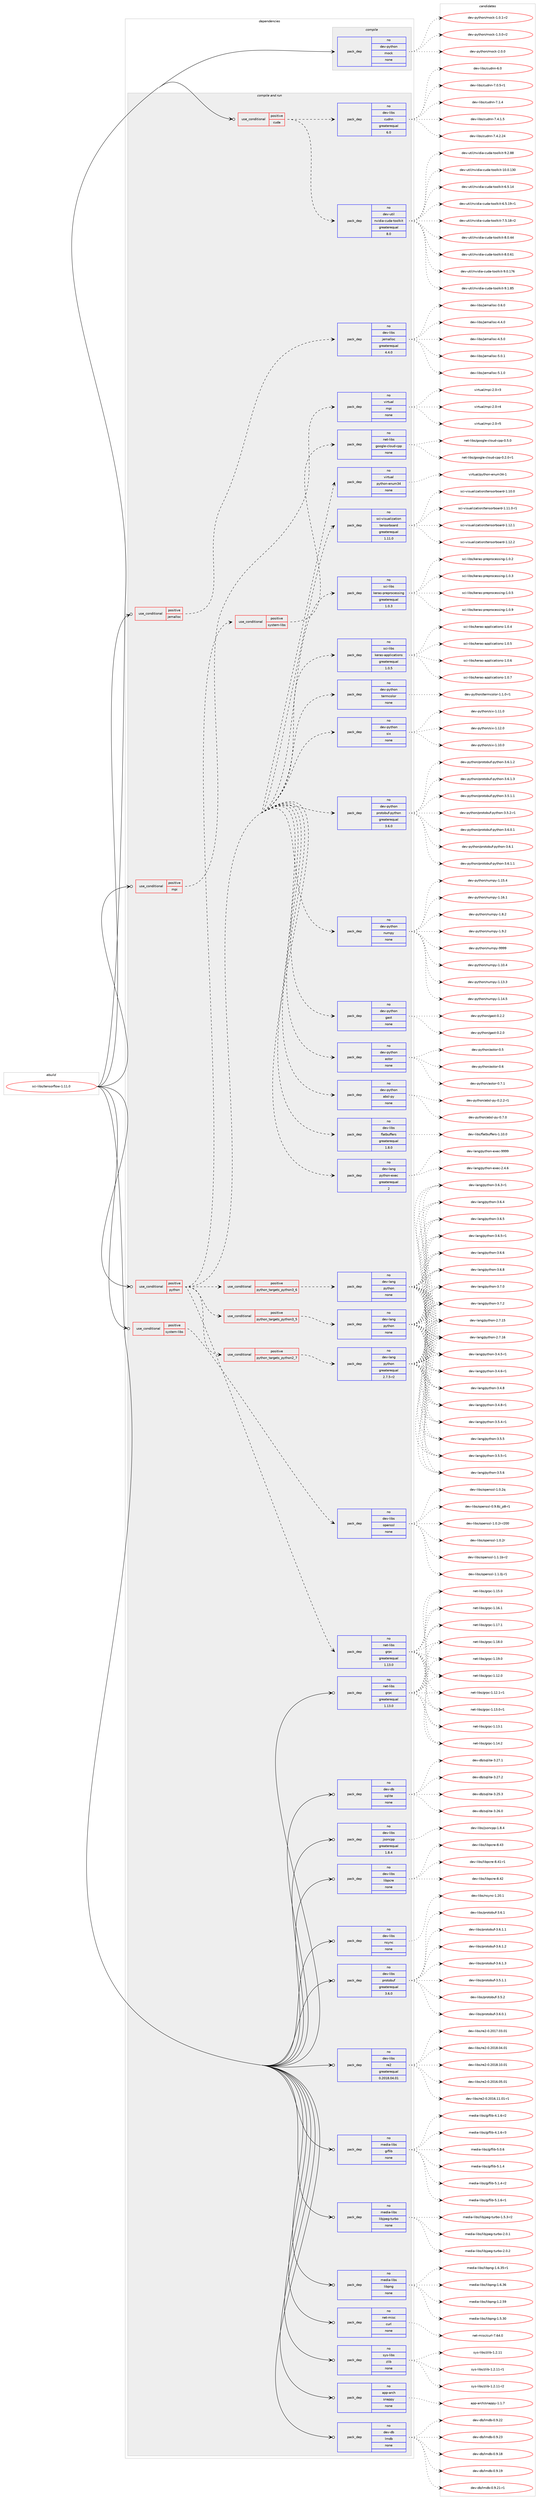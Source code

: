 digraph prolog {

# *************
# Graph options
# *************

newrank=true;
concentrate=true;
compound=true;
graph [rankdir=LR,fontname=Helvetica,fontsize=10,ranksep=1.5];#, ranksep=2.5, nodesep=0.2];
edge  [arrowhead=vee];
node  [fontname=Helvetica,fontsize=10];

# **********
# The ebuild
# **********

subgraph cluster_leftcol {
color=gray;
rank=same;
label=<<i>ebuild</i>>;
id [label="sci-libs/tensorflow-1.11.0", color=red, width=4, href="../sci-libs/tensorflow-1.11.0.svg"];
}

# ****************
# The dependencies
# ****************

subgraph cluster_midcol {
color=gray;
label=<<i>dependencies</i>>;
subgraph cluster_compile {
fillcolor="#eeeeee";
style=filled;
label=<<i>compile</i>>;
subgraph pack1214696 {
dependency1696689 [label=<<TABLE BORDER="0" CELLBORDER="1" CELLSPACING="0" CELLPADDING="4" WIDTH="220"><TR><TD ROWSPAN="6" CELLPADDING="30">pack_dep</TD></TR><TR><TD WIDTH="110">no</TD></TR><TR><TD>dev-python</TD></TR><TR><TD>mock</TD></TR><TR><TD>none</TD></TR><TR><TD></TD></TR></TABLE>>, shape=none, color=blue];
}
id:e -> dependency1696689:w [weight=20,style="solid",arrowhead="vee"];
}
subgraph cluster_compileandrun {
fillcolor="#eeeeee";
style=filled;
label=<<i>compile and run</i>>;
subgraph cond454176 {
dependency1696690 [label=<<TABLE BORDER="0" CELLBORDER="1" CELLSPACING="0" CELLPADDING="4"><TR><TD ROWSPAN="3" CELLPADDING="10">use_conditional</TD></TR><TR><TD>positive</TD></TR><TR><TD>cuda</TD></TR></TABLE>>, shape=none, color=red];
subgraph pack1214697 {
dependency1696691 [label=<<TABLE BORDER="0" CELLBORDER="1" CELLSPACING="0" CELLPADDING="4" WIDTH="220"><TR><TD ROWSPAN="6" CELLPADDING="30">pack_dep</TD></TR><TR><TD WIDTH="110">no</TD></TR><TR><TD>dev-util</TD></TR><TR><TD>nvidia-cuda-toolkit</TD></TR><TR><TD>greaterequal</TD></TR><TR><TD>8.0</TD></TR></TABLE>>, shape=none, color=blue];
}
dependency1696690:e -> dependency1696691:w [weight=20,style="dashed",arrowhead="vee"];
subgraph pack1214698 {
dependency1696692 [label=<<TABLE BORDER="0" CELLBORDER="1" CELLSPACING="0" CELLPADDING="4" WIDTH="220"><TR><TD ROWSPAN="6" CELLPADDING="30">pack_dep</TD></TR><TR><TD WIDTH="110">no</TD></TR><TR><TD>dev-libs</TD></TR><TR><TD>cudnn</TD></TR><TR><TD>greaterequal</TD></TR><TR><TD>6.0</TD></TR></TABLE>>, shape=none, color=blue];
}
dependency1696690:e -> dependency1696692:w [weight=20,style="dashed",arrowhead="vee"];
}
id:e -> dependency1696690:w [weight=20,style="solid",arrowhead="odotvee"];
subgraph cond454177 {
dependency1696693 [label=<<TABLE BORDER="0" CELLBORDER="1" CELLSPACING="0" CELLPADDING="4"><TR><TD ROWSPAN="3" CELLPADDING="10">use_conditional</TD></TR><TR><TD>positive</TD></TR><TR><TD>jemalloc</TD></TR></TABLE>>, shape=none, color=red];
subgraph pack1214699 {
dependency1696694 [label=<<TABLE BORDER="0" CELLBORDER="1" CELLSPACING="0" CELLPADDING="4" WIDTH="220"><TR><TD ROWSPAN="6" CELLPADDING="30">pack_dep</TD></TR><TR><TD WIDTH="110">no</TD></TR><TR><TD>dev-libs</TD></TR><TR><TD>jemalloc</TD></TR><TR><TD>greaterequal</TD></TR><TR><TD>4.4.0</TD></TR></TABLE>>, shape=none, color=blue];
}
dependency1696693:e -> dependency1696694:w [weight=20,style="dashed",arrowhead="vee"];
}
id:e -> dependency1696693:w [weight=20,style="solid",arrowhead="odotvee"];
subgraph cond454178 {
dependency1696695 [label=<<TABLE BORDER="0" CELLBORDER="1" CELLSPACING="0" CELLPADDING="4"><TR><TD ROWSPAN="3" CELLPADDING="10">use_conditional</TD></TR><TR><TD>positive</TD></TR><TR><TD>mpi</TD></TR></TABLE>>, shape=none, color=red];
subgraph pack1214700 {
dependency1696696 [label=<<TABLE BORDER="0" CELLBORDER="1" CELLSPACING="0" CELLPADDING="4" WIDTH="220"><TR><TD ROWSPAN="6" CELLPADDING="30">pack_dep</TD></TR><TR><TD WIDTH="110">no</TD></TR><TR><TD>virtual</TD></TR><TR><TD>mpi</TD></TR><TR><TD>none</TD></TR><TR><TD></TD></TR></TABLE>>, shape=none, color=blue];
}
dependency1696695:e -> dependency1696696:w [weight=20,style="dashed",arrowhead="vee"];
}
id:e -> dependency1696695:w [weight=20,style="solid",arrowhead="odotvee"];
subgraph cond454179 {
dependency1696697 [label=<<TABLE BORDER="0" CELLBORDER="1" CELLSPACING="0" CELLPADDING="4"><TR><TD ROWSPAN="3" CELLPADDING="10">use_conditional</TD></TR><TR><TD>positive</TD></TR><TR><TD>python</TD></TR></TABLE>>, shape=none, color=red];
subgraph cond454180 {
dependency1696698 [label=<<TABLE BORDER="0" CELLBORDER="1" CELLSPACING="0" CELLPADDING="4"><TR><TD ROWSPAN="3" CELLPADDING="10">use_conditional</TD></TR><TR><TD>positive</TD></TR><TR><TD>python_targets_python2_7</TD></TR></TABLE>>, shape=none, color=red];
subgraph pack1214701 {
dependency1696699 [label=<<TABLE BORDER="0" CELLBORDER="1" CELLSPACING="0" CELLPADDING="4" WIDTH="220"><TR><TD ROWSPAN="6" CELLPADDING="30">pack_dep</TD></TR><TR><TD WIDTH="110">no</TD></TR><TR><TD>dev-lang</TD></TR><TR><TD>python</TD></TR><TR><TD>greaterequal</TD></TR><TR><TD>2.7.5-r2</TD></TR></TABLE>>, shape=none, color=blue];
}
dependency1696698:e -> dependency1696699:w [weight=20,style="dashed",arrowhead="vee"];
}
dependency1696697:e -> dependency1696698:w [weight=20,style="dashed",arrowhead="vee"];
subgraph cond454181 {
dependency1696700 [label=<<TABLE BORDER="0" CELLBORDER="1" CELLSPACING="0" CELLPADDING="4"><TR><TD ROWSPAN="3" CELLPADDING="10">use_conditional</TD></TR><TR><TD>positive</TD></TR><TR><TD>python_targets_python3_5</TD></TR></TABLE>>, shape=none, color=red];
subgraph pack1214702 {
dependency1696701 [label=<<TABLE BORDER="0" CELLBORDER="1" CELLSPACING="0" CELLPADDING="4" WIDTH="220"><TR><TD ROWSPAN="6" CELLPADDING="30">pack_dep</TD></TR><TR><TD WIDTH="110">no</TD></TR><TR><TD>dev-lang</TD></TR><TR><TD>python</TD></TR><TR><TD>none</TD></TR><TR><TD></TD></TR></TABLE>>, shape=none, color=blue];
}
dependency1696700:e -> dependency1696701:w [weight=20,style="dashed",arrowhead="vee"];
}
dependency1696697:e -> dependency1696700:w [weight=20,style="dashed",arrowhead="vee"];
subgraph cond454182 {
dependency1696702 [label=<<TABLE BORDER="0" CELLBORDER="1" CELLSPACING="0" CELLPADDING="4"><TR><TD ROWSPAN="3" CELLPADDING="10">use_conditional</TD></TR><TR><TD>positive</TD></TR><TR><TD>python_targets_python3_6</TD></TR></TABLE>>, shape=none, color=red];
subgraph pack1214703 {
dependency1696703 [label=<<TABLE BORDER="0" CELLBORDER="1" CELLSPACING="0" CELLPADDING="4" WIDTH="220"><TR><TD ROWSPAN="6" CELLPADDING="30">pack_dep</TD></TR><TR><TD WIDTH="110">no</TD></TR><TR><TD>dev-lang</TD></TR><TR><TD>python</TD></TR><TR><TD>none</TD></TR><TR><TD></TD></TR></TABLE>>, shape=none, color=blue];
}
dependency1696702:e -> dependency1696703:w [weight=20,style="dashed",arrowhead="vee"];
}
dependency1696697:e -> dependency1696702:w [weight=20,style="dashed",arrowhead="vee"];
subgraph pack1214704 {
dependency1696704 [label=<<TABLE BORDER="0" CELLBORDER="1" CELLSPACING="0" CELLPADDING="4" WIDTH="220"><TR><TD ROWSPAN="6" CELLPADDING="30">pack_dep</TD></TR><TR><TD WIDTH="110">no</TD></TR><TR><TD>dev-lang</TD></TR><TR><TD>python-exec</TD></TR><TR><TD>greaterequal</TD></TR><TR><TD>2</TD></TR></TABLE>>, shape=none, color=blue];
}
dependency1696697:e -> dependency1696704:w [weight=20,style="dashed",arrowhead="vee"];
subgraph pack1214705 {
dependency1696705 [label=<<TABLE BORDER="0" CELLBORDER="1" CELLSPACING="0" CELLPADDING="4" WIDTH="220"><TR><TD ROWSPAN="6" CELLPADDING="30">pack_dep</TD></TR><TR><TD WIDTH="110">no</TD></TR><TR><TD>dev-libs</TD></TR><TR><TD>flatbuffers</TD></TR><TR><TD>greaterequal</TD></TR><TR><TD>1.8.0</TD></TR></TABLE>>, shape=none, color=blue];
}
dependency1696697:e -> dependency1696705:w [weight=20,style="dashed",arrowhead="vee"];
subgraph pack1214706 {
dependency1696706 [label=<<TABLE BORDER="0" CELLBORDER="1" CELLSPACING="0" CELLPADDING="4" WIDTH="220"><TR><TD ROWSPAN="6" CELLPADDING="30">pack_dep</TD></TR><TR><TD WIDTH="110">no</TD></TR><TR><TD>dev-python</TD></TR><TR><TD>absl-py</TD></TR><TR><TD>none</TD></TR><TR><TD></TD></TR></TABLE>>, shape=none, color=blue];
}
dependency1696697:e -> dependency1696706:w [weight=20,style="dashed",arrowhead="vee"];
subgraph pack1214707 {
dependency1696707 [label=<<TABLE BORDER="0" CELLBORDER="1" CELLSPACING="0" CELLPADDING="4" WIDTH="220"><TR><TD ROWSPAN="6" CELLPADDING="30">pack_dep</TD></TR><TR><TD WIDTH="110">no</TD></TR><TR><TD>dev-python</TD></TR><TR><TD>astor</TD></TR><TR><TD>none</TD></TR><TR><TD></TD></TR></TABLE>>, shape=none, color=blue];
}
dependency1696697:e -> dependency1696707:w [weight=20,style="dashed",arrowhead="vee"];
subgraph pack1214708 {
dependency1696708 [label=<<TABLE BORDER="0" CELLBORDER="1" CELLSPACING="0" CELLPADDING="4" WIDTH="220"><TR><TD ROWSPAN="6" CELLPADDING="30">pack_dep</TD></TR><TR><TD WIDTH="110">no</TD></TR><TR><TD>dev-python</TD></TR><TR><TD>gast</TD></TR><TR><TD>none</TD></TR><TR><TD></TD></TR></TABLE>>, shape=none, color=blue];
}
dependency1696697:e -> dependency1696708:w [weight=20,style="dashed",arrowhead="vee"];
subgraph pack1214709 {
dependency1696709 [label=<<TABLE BORDER="0" CELLBORDER="1" CELLSPACING="0" CELLPADDING="4" WIDTH="220"><TR><TD ROWSPAN="6" CELLPADDING="30">pack_dep</TD></TR><TR><TD WIDTH="110">no</TD></TR><TR><TD>dev-python</TD></TR><TR><TD>numpy</TD></TR><TR><TD>none</TD></TR><TR><TD></TD></TR></TABLE>>, shape=none, color=blue];
}
dependency1696697:e -> dependency1696709:w [weight=20,style="dashed",arrowhead="vee"];
subgraph pack1214710 {
dependency1696710 [label=<<TABLE BORDER="0" CELLBORDER="1" CELLSPACING="0" CELLPADDING="4" WIDTH="220"><TR><TD ROWSPAN="6" CELLPADDING="30">pack_dep</TD></TR><TR><TD WIDTH="110">no</TD></TR><TR><TD>dev-python</TD></TR><TR><TD>protobuf-python</TD></TR><TR><TD>greaterequal</TD></TR><TR><TD>3.6.0</TD></TR></TABLE>>, shape=none, color=blue];
}
dependency1696697:e -> dependency1696710:w [weight=20,style="dashed",arrowhead="vee"];
subgraph pack1214711 {
dependency1696711 [label=<<TABLE BORDER="0" CELLBORDER="1" CELLSPACING="0" CELLPADDING="4" WIDTH="220"><TR><TD ROWSPAN="6" CELLPADDING="30">pack_dep</TD></TR><TR><TD WIDTH="110">no</TD></TR><TR><TD>dev-python</TD></TR><TR><TD>six</TD></TR><TR><TD>none</TD></TR><TR><TD></TD></TR></TABLE>>, shape=none, color=blue];
}
dependency1696697:e -> dependency1696711:w [weight=20,style="dashed",arrowhead="vee"];
subgraph pack1214712 {
dependency1696712 [label=<<TABLE BORDER="0" CELLBORDER="1" CELLSPACING="0" CELLPADDING="4" WIDTH="220"><TR><TD ROWSPAN="6" CELLPADDING="30">pack_dep</TD></TR><TR><TD WIDTH="110">no</TD></TR><TR><TD>dev-python</TD></TR><TR><TD>termcolor</TD></TR><TR><TD>none</TD></TR><TR><TD></TD></TR></TABLE>>, shape=none, color=blue];
}
dependency1696697:e -> dependency1696712:w [weight=20,style="dashed",arrowhead="vee"];
subgraph pack1214713 {
dependency1696713 [label=<<TABLE BORDER="0" CELLBORDER="1" CELLSPACING="0" CELLPADDING="4" WIDTH="220"><TR><TD ROWSPAN="6" CELLPADDING="30">pack_dep</TD></TR><TR><TD WIDTH="110">no</TD></TR><TR><TD>net-libs</TD></TR><TR><TD>grpc</TD></TR><TR><TD>greaterequal</TD></TR><TR><TD>1.13.0</TD></TR></TABLE>>, shape=none, color=blue];
}
dependency1696697:e -> dependency1696713:w [weight=20,style="dashed",arrowhead="vee"];
subgraph pack1214714 {
dependency1696714 [label=<<TABLE BORDER="0" CELLBORDER="1" CELLSPACING="0" CELLPADDING="4" WIDTH="220"><TR><TD ROWSPAN="6" CELLPADDING="30">pack_dep</TD></TR><TR><TD WIDTH="110">no</TD></TR><TR><TD>sci-libs</TD></TR><TR><TD>keras-applications</TD></TR><TR><TD>greaterequal</TD></TR><TR><TD>1.0.5</TD></TR></TABLE>>, shape=none, color=blue];
}
dependency1696697:e -> dependency1696714:w [weight=20,style="dashed",arrowhead="vee"];
subgraph pack1214715 {
dependency1696715 [label=<<TABLE BORDER="0" CELLBORDER="1" CELLSPACING="0" CELLPADDING="4" WIDTH="220"><TR><TD ROWSPAN="6" CELLPADDING="30">pack_dep</TD></TR><TR><TD WIDTH="110">no</TD></TR><TR><TD>sci-libs</TD></TR><TR><TD>keras-preprocessing</TD></TR><TR><TD>greaterequal</TD></TR><TR><TD>1.0.3</TD></TR></TABLE>>, shape=none, color=blue];
}
dependency1696697:e -> dependency1696715:w [weight=20,style="dashed",arrowhead="vee"];
subgraph pack1214716 {
dependency1696716 [label=<<TABLE BORDER="0" CELLBORDER="1" CELLSPACING="0" CELLPADDING="4" WIDTH="220"><TR><TD ROWSPAN="6" CELLPADDING="30">pack_dep</TD></TR><TR><TD WIDTH="110">no</TD></TR><TR><TD>sci-visualization</TD></TR><TR><TD>tensorboard</TD></TR><TR><TD>greaterequal</TD></TR><TR><TD>1.11.0</TD></TR></TABLE>>, shape=none, color=blue];
}
dependency1696697:e -> dependency1696716:w [weight=20,style="dashed",arrowhead="vee"];
subgraph pack1214717 {
dependency1696717 [label=<<TABLE BORDER="0" CELLBORDER="1" CELLSPACING="0" CELLPADDING="4" WIDTH="220"><TR><TD ROWSPAN="6" CELLPADDING="30">pack_dep</TD></TR><TR><TD WIDTH="110">no</TD></TR><TR><TD>virtual</TD></TR><TR><TD>python-enum34</TD></TR><TR><TD>none</TD></TR><TR><TD></TD></TR></TABLE>>, shape=none, color=blue];
}
dependency1696697:e -> dependency1696717:w [weight=20,style="dashed",arrowhead="vee"];
subgraph cond454183 {
dependency1696718 [label=<<TABLE BORDER="0" CELLBORDER="1" CELLSPACING="0" CELLPADDING="4"><TR><TD ROWSPAN="3" CELLPADDING="10">use_conditional</TD></TR><TR><TD>positive</TD></TR><TR><TD>system-libs</TD></TR></TABLE>>, shape=none, color=red];
subgraph pack1214718 {
dependency1696719 [label=<<TABLE BORDER="0" CELLBORDER="1" CELLSPACING="0" CELLPADDING="4" WIDTH="220"><TR><TD ROWSPAN="6" CELLPADDING="30">pack_dep</TD></TR><TR><TD WIDTH="110">no</TD></TR><TR><TD>net-libs</TD></TR><TR><TD>google-cloud-cpp</TD></TR><TR><TD>none</TD></TR><TR><TD></TD></TR></TABLE>>, shape=none, color=blue];
}
dependency1696718:e -> dependency1696719:w [weight=20,style="dashed",arrowhead="vee"];
}
dependency1696697:e -> dependency1696718:w [weight=20,style="dashed",arrowhead="vee"];
}
id:e -> dependency1696697:w [weight=20,style="solid",arrowhead="odotvee"];
subgraph cond454184 {
dependency1696720 [label=<<TABLE BORDER="0" CELLBORDER="1" CELLSPACING="0" CELLPADDING="4"><TR><TD ROWSPAN="3" CELLPADDING="10">use_conditional</TD></TR><TR><TD>positive</TD></TR><TR><TD>system-libs</TD></TR></TABLE>>, shape=none, color=red];
subgraph pack1214719 {
dependency1696721 [label=<<TABLE BORDER="0" CELLBORDER="1" CELLSPACING="0" CELLPADDING="4" WIDTH="220"><TR><TD ROWSPAN="6" CELLPADDING="30">pack_dep</TD></TR><TR><TD WIDTH="110">no</TD></TR><TR><TD>dev-libs</TD></TR><TR><TD>openssl</TD></TR><TR><TD>none</TD></TR><TR><TD></TD></TR></TABLE>>, shape=none, color=blue];
}
dependency1696720:e -> dependency1696721:w [weight=20,style="dashed",arrowhead="vee"];
}
id:e -> dependency1696720:w [weight=20,style="solid",arrowhead="odotvee"];
subgraph pack1214720 {
dependency1696722 [label=<<TABLE BORDER="0" CELLBORDER="1" CELLSPACING="0" CELLPADDING="4" WIDTH="220"><TR><TD ROWSPAN="6" CELLPADDING="30">pack_dep</TD></TR><TR><TD WIDTH="110">no</TD></TR><TR><TD>app-arch</TD></TR><TR><TD>snappy</TD></TR><TR><TD>none</TD></TR><TR><TD></TD></TR></TABLE>>, shape=none, color=blue];
}
id:e -> dependency1696722:w [weight=20,style="solid",arrowhead="odotvee"];
subgraph pack1214721 {
dependency1696723 [label=<<TABLE BORDER="0" CELLBORDER="1" CELLSPACING="0" CELLPADDING="4" WIDTH="220"><TR><TD ROWSPAN="6" CELLPADDING="30">pack_dep</TD></TR><TR><TD WIDTH="110">no</TD></TR><TR><TD>dev-db</TD></TR><TR><TD>lmdb</TD></TR><TR><TD>none</TD></TR><TR><TD></TD></TR></TABLE>>, shape=none, color=blue];
}
id:e -> dependency1696723:w [weight=20,style="solid",arrowhead="odotvee"];
subgraph pack1214722 {
dependency1696724 [label=<<TABLE BORDER="0" CELLBORDER="1" CELLSPACING="0" CELLPADDING="4" WIDTH="220"><TR><TD ROWSPAN="6" CELLPADDING="30">pack_dep</TD></TR><TR><TD WIDTH="110">no</TD></TR><TR><TD>dev-db</TD></TR><TR><TD>sqlite</TD></TR><TR><TD>none</TD></TR><TR><TD></TD></TR></TABLE>>, shape=none, color=blue];
}
id:e -> dependency1696724:w [weight=20,style="solid",arrowhead="odotvee"];
subgraph pack1214723 {
dependency1696725 [label=<<TABLE BORDER="0" CELLBORDER="1" CELLSPACING="0" CELLPADDING="4" WIDTH="220"><TR><TD ROWSPAN="6" CELLPADDING="30">pack_dep</TD></TR><TR><TD WIDTH="110">no</TD></TR><TR><TD>dev-libs</TD></TR><TR><TD>jsoncpp</TD></TR><TR><TD>greaterequal</TD></TR><TR><TD>1.8.4</TD></TR></TABLE>>, shape=none, color=blue];
}
id:e -> dependency1696725:w [weight=20,style="solid",arrowhead="odotvee"];
subgraph pack1214724 {
dependency1696726 [label=<<TABLE BORDER="0" CELLBORDER="1" CELLSPACING="0" CELLPADDING="4" WIDTH="220"><TR><TD ROWSPAN="6" CELLPADDING="30">pack_dep</TD></TR><TR><TD WIDTH="110">no</TD></TR><TR><TD>dev-libs</TD></TR><TR><TD>libpcre</TD></TR><TR><TD>none</TD></TR><TR><TD></TD></TR></TABLE>>, shape=none, color=blue];
}
id:e -> dependency1696726:w [weight=20,style="solid",arrowhead="odotvee"];
subgraph pack1214725 {
dependency1696727 [label=<<TABLE BORDER="0" CELLBORDER="1" CELLSPACING="0" CELLPADDING="4" WIDTH="220"><TR><TD ROWSPAN="6" CELLPADDING="30">pack_dep</TD></TR><TR><TD WIDTH="110">no</TD></TR><TR><TD>dev-libs</TD></TR><TR><TD>nsync</TD></TR><TR><TD>none</TD></TR><TR><TD></TD></TR></TABLE>>, shape=none, color=blue];
}
id:e -> dependency1696727:w [weight=20,style="solid",arrowhead="odotvee"];
subgraph pack1214726 {
dependency1696728 [label=<<TABLE BORDER="0" CELLBORDER="1" CELLSPACING="0" CELLPADDING="4" WIDTH="220"><TR><TD ROWSPAN="6" CELLPADDING="30">pack_dep</TD></TR><TR><TD WIDTH="110">no</TD></TR><TR><TD>dev-libs</TD></TR><TR><TD>protobuf</TD></TR><TR><TD>greaterequal</TD></TR><TR><TD>3.6.0</TD></TR></TABLE>>, shape=none, color=blue];
}
id:e -> dependency1696728:w [weight=20,style="solid",arrowhead="odotvee"];
subgraph pack1214727 {
dependency1696729 [label=<<TABLE BORDER="0" CELLBORDER="1" CELLSPACING="0" CELLPADDING="4" WIDTH="220"><TR><TD ROWSPAN="6" CELLPADDING="30">pack_dep</TD></TR><TR><TD WIDTH="110">no</TD></TR><TR><TD>dev-libs</TD></TR><TR><TD>re2</TD></TR><TR><TD>greaterequal</TD></TR><TR><TD>0.2018.04.01</TD></TR></TABLE>>, shape=none, color=blue];
}
id:e -> dependency1696729:w [weight=20,style="solid",arrowhead="odotvee"];
subgraph pack1214728 {
dependency1696730 [label=<<TABLE BORDER="0" CELLBORDER="1" CELLSPACING="0" CELLPADDING="4" WIDTH="220"><TR><TD ROWSPAN="6" CELLPADDING="30">pack_dep</TD></TR><TR><TD WIDTH="110">no</TD></TR><TR><TD>media-libs</TD></TR><TR><TD>giflib</TD></TR><TR><TD>none</TD></TR><TR><TD></TD></TR></TABLE>>, shape=none, color=blue];
}
id:e -> dependency1696730:w [weight=20,style="solid",arrowhead="odotvee"];
subgraph pack1214729 {
dependency1696731 [label=<<TABLE BORDER="0" CELLBORDER="1" CELLSPACING="0" CELLPADDING="4" WIDTH="220"><TR><TD ROWSPAN="6" CELLPADDING="30">pack_dep</TD></TR><TR><TD WIDTH="110">no</TD></TR><TR><TD>media-libs</TD></TR><TR><TD>libjpeg-turbo</TD></TR><TR><TD>none</TD></TR><TR><TD></TD></TR></TABLE>>, shape=none, color=blue];
}
id:e -> dependency1696731:w [weight=20,style="solid",arrowhead="odotvee"];
subgraph pack1214730 {
dependency1696732 [label=<<TABLE BORDER="0" CELLBORDER="1" CELLSPACING="0" CELLPADDING="4" WIDTH="220"><TR><TD ROWSPAN="6" CELLPADDING="30">pack_dep</TD></TR><TR><TD WIDTH="110">no</TD></TR><TR><TD>media-libs</TD></TR><TR><TD>libpng</TD></TR><TR><TD>none</TD></TR><TR><TD></TD></TR></TABLE>>, shape=none, color=blue];
}
id:e -> dependency1696732:w [weight=20,style="solid",arrowhead="odotvee"];
subgraph pack1214731 {
dependency1696733 [label=<<TABLE BORDER="0" CELLBORDER="1" CELLSPACING="0" CELLPADDING="4" WIDTH="220"><TR><TD ROWSPAN="6" CELLPADDING="30">pack_dep</TD></TR><TR><TD WIDTH="110">no</TD></TR><TR><TD>net-libs</TD></TR><TR><TD>grpc</TD></TR><TR><TD>greaterequal</TD></TR><TR><TD>1.13.0</TD></TR></TABLE>>, shape=none, color=blue];
}
id:e -> dependency1696733:w [weight=20,style="solid",arrowhead="odotvee"];
subgraph pack1214732 {
dependency1696734 [label=<<TABLE BORDER="0" CELLBORDER="1" CELLSPACING="0" CELLPADDING="4" WIDTH="220"><TR><TD ROWSPAN="6" CELLPADDING="30">pack_dep</TD></TR><TR><TD WIDTH="110">no</TD></TR><TR><TD>net-misc</TD></TR><TR><TD>curl</TD></TR><TR><TD>none</TD></TR><TR><TD></TD></TR></TABLE>>, shape=none, color=blue];
}
id:e -> dependency1696734:w [weight=20,style="solid",arrowhead="odotvee"];
subgraph pack1214733 {
dependency1696735 [label=<<TABLE BORDER="0" CELLBORDER="1" CELLSPACING="0" CELLPADDING="4" WIDTH="220"><TR><TD ROWSPAN="6" CELLPADDING="30">pack_dep</TD></TR><TR><TD WIDTH="110">no</TD></TR><TR><TD>sys-libs</TD></TR><TR><TD>zlib</TD></TR><TR><TD>none</TD></TR><TR><TD></TD></TR></TABLE>>, shape=none, color=blue];
}
id:e -> dependency1696735:w [weight=20,style="solid",arrowhead="odotvee"];
}
subgraph cluster_run {
fillcolor="#eeeeee";
style=filled;
label=<<i>run</i>>;
}
}

# **************
# The candidates
# **************

subgraph cluster_choices {
rank=same;
color=gray;
label=<<i>candidates</i>>;

subgraph choice1214696 {
color=black;
nodesep=1;
choice1001011184511212111610411111047109111991074549464846494511450 [label="dev-python/mock-1.0.1-r2", color=red, width=4,href="../dev-python/mock-1.0.1-r2.svg"];
choice1001011184511212111610411111047109111991074549465146484511450 [label="dev-python/mock-1.3.0-r2", color=red, width=4,href="../dev-python/mock-1.3.0-r2.svg"];
choice100101118451121211161041111104710911199107455046484648 [label="dev-python/mock-2.0.0", color=red, width=4,href="../dev-python/mock-2.0.0.svg"];
dependency1696689:e -> choice1001011184511212111610411111047109111991074549464846494511450:w [style=dotted,weight="100"];
dependency1696689:e -> choice1001011184511212111610411111047109111991074549465146484511450:w [style=dotted,weight="100"];
dependency1696689:e -> choice100101118451121211161041111104710911199107455046484648:w [style=dotted,weight="100"];
}
subgraph choice1214697 {
color=black;
nodesep=1;
choice10010111845117116105108471101181051001059745991171009745116111111108107105116454948464846495148 [label="dev-util/nvidia-cuda-toolkit-10.0.130", color=red, width=4,href="../dev-util/nvidia-cuda-toolkit-10.0.130.svg"];
choice1001011184511711610510847110118105100105974599117100974511611111110810710511645544653464952 [label="dev-util/nvidia-cuda-toolkit-6.5.14", color=red, width=4,href="../dev-util/nvidia-cuda-toolkit-6.5.14.svg"];
choice10010111845117116105108471101181051001059745991171009745116111111108107105116455446534649574511449 [label="dev-util/nvidia-cuda-toolkit-6.5.19-r1", color=red, width=4,href="../dev-util/nvidia-cuda-toolkit-6.5.19-r1.svg"];
choice10010111845117116105108471101181051001059745991171009745116111111108107105116455546534649564511450 [label="dev-util/nvidia-cuda-toolkit-7.5.18-r2", color=red, width=4,href="../dev-util/nvidia-cuda-toolkit-7.5.18-r2.svg"];
choice1001011184511711610510847110118105100105974599117100974511611111110810710511645564648465252 [label="dev-util/nvidia-cuda-toolkit-8.0.44", color=red, width=4,href="../dev-util/nvidia-cuda-toolkit-8.0.44.svg"];
choice1001011184511711610510847110118105100105974599117100974511611111110810710511645564648465449 [label="dev-util/nvidia-cuda-toolkit-8.0.61", color=red, width=4,href="../dev-util/nvidia-cuda-toolkit-8.0.61.svg"];
choice100101118451171161051084711011810510010597459911710097451161111111081071051164557464846495554 [label="dev-util/nvidia-cuda-toolkit-9.0.176", color=red, width=4,href="../dev-util/nvidia-cuda-toolkit-9.0.176.svg"];
choice1001011184511711610510847110118105100105974599117100974511611111110810710511645574649465653 [label="dev-util/nvidia-cuda-toolkit-9.1.85", color=red, width=4,href="../dev-util/nvidia-cuda-toolkit-9.1.85.svg"];
choice1001011184511711610510847110118105100105974599117100974511611111110810710511645574650465656 [label="dev-util/nvidia-cuda-toolkit-9.2.88", color=red, width=4,href="../dev-util/nvidia-cuda-toolkit-9.2.88.svg"];
dependency1696691:e -> choice10010111845117116105108471101181051001059745991171009745116111111108107105116454948464846495148:w [style=dotted,weight="100"];
dependency1696691:e -> choice1001011184511711610510847110118105100105974599117100974511611111110810710511645544653464952:w [style=dotted,weight="100"];
dependency1696691:e -> choice10010111845117116105108471101181051001059745991171009745116111111108107105116455446534649574511449:w [style=dotted,weight="100"];
dependency1696691:e -> choice10010111845117116105108471101181051001059745991171009745116111111108107105116455546534649564511450:w [style=dotted,weight="100"];
dependency1696691:e -> choice1001011184511711610510847110118105100105974599117100974511611111110810710511645564648465252:w [style=dotted,weight="100"];
dependency1696691:e -> choice1001011184511711610510847110118105100105974599117100974511611111110810710511645564648465449:w [style=dotted,weight="100"];
dependency1696691:e -> choice100101118451171161051084711011810510010597459911710097451161111111081071051164557464846495554:w [style=dotted,weight="100"];
dependency1696691:e -> choice1001011184511711610510847110118105100105974599117100974511611111110810710511645574649465653:w [style=dotted,weight="100"];
dependency1696691:e -> choice1001011184511711610510847110118105100105974599117100974511611111110810710511645574650465656:w [style=dotted,weight="100"];
}
subgraph choice1214698 {
color=black;
nodesep=1;
choice1001011184510810598115479911710011011045544648 [label="dev-libs/cudnn-6.0", color=red, width=4,href="../dev-libs/cudnn-6.0.svg"];
choice100101118451081059811547991171001101104555464846534511449 [label="dev-libs/cudnn-7.0.5-r1", color=red, width=4,href="../dev-libs/cudnn-7.0.5-r1.svg"];
choice10010111845108105981154799117100110110455546494652 [label="dev-libs/cudnn-7.1.4", color=red, width=4,href="../dev-libs/cudnn-7.1.4.svg"];
choice100101118451081059811547991171001101104555465246494653 [label="dev-libs/cudnn-7.4.1.5", color=red, width=4,href="../dev-libs/cudnn-7.4.1.5.svg"];
choice10010111845108105981154799117100110110455546524650465052 [label="dev-libs/cudnn-7.4.2.24", color=red, width=4,href="../dev-libs/cudnn-7.4.2.24.svg"];
dependency1696692:e -> choice1001011184510810598115479911710011011045544648:w [style=dotted,weight="100"];
dependency1696692:e -> choice100101118451081059811547991171001101104555464846534511449:w [style=dotted,weight="100"];
dependency1696692:e -> choice10010111845108105981154799117100110110455546494652:w [style=dotted,weight="100"];
dependency1696692:e -> choice100101118451081059811547991171001101104555465246494653:w [style=dotted,weight="100"];
dependency1696692:e -> choice10010111845108105981154799117100110110455546524650465052:w [style=dotted,weight="100"];
}
subgraph choice1214699 {
color=black;
nodesep=1;
choice1001011184510810598115471061011099710810811199455146544648 [label="dev-libs/jemalloc-3.6.0", color=red, width=4,href="../dev-libs/jemalloc-3.6.0.svg"];
choice1001011184510810598115471061011099710810811199455246524648 [label="dev-libs/jemalloc-4.4.0", color=red, width=4,href="../dev-libs/jemalloc-4.4.0.svg"];
choice1001011184510810598115471061011099710810811199455246534648 [label="dev-libs/jemalloc-4.5.0", color=red, width=4,href="../dev-libs/jemalloc-4.5.0.svg"];
choice1001011184510810598115471061011099710810811199455346484649 [label="dev-libs/jemalloc-5.0.1", color=red, width=4,href="../dev-libs/jemalloc-5.0.1.svg"];
choice1001011184510810598115471061011099710810811199455346494648 [label="dev-libs/jemalloc-5.1.0", color=red, width=4,href="../dev-libs/jemalloc-5.1.0.svg"];
dependency1696694:e -> choice1001011184510810598115471061011099710810811199455146544648:w [style=dotted,weight="100"];
dependency1696694:e -> choice1001011184510810598115471061011099710810811199455246524648:w [style=dotted,weight="100"];
dependency1696694:e -> choice1001011184510810598115471061011099710810811199455246534648:w [style=dotted,weight="100"];
dependency1696694:e -> choice1001011184510810598115471061011099710810811199455346484649:w [style=dotted,weight="100"];
dependency1696694:e -> choice1001011184510810598115471061011099710810811199455346494648:w [style=dotted,weight="100"];
}
subgraph choice1214700 {
color=black;
nodesep=1;
choice1181051141161179710847109112105455046484511451 [label="virtual/mpi-2.0-r3", color=red, width=4,href="../virtual/mpi-2.0-r3.svg"];
choice1181051141161179710847109112105455046484511452 [label="virtual/mpi-2.0-r4", color=red, width=4,href="../virtual/mpi-2.0-r4.svg"];
choice1181051141161179710847109112105455046484511453 [label="virtual/mpi-2.0-r5", color=red, width=4,href="../virtual/mpi-2.0-r5.svg"];
dependency1696696:e -> choice1181051141161179710847109112105455046484511451:w [style=dotted,weight="100"];
dependency1696696:e -> choice1181051141161179710847109112105455046484511452:w [style=dotted,weight="100"];
dependency1696696:e -> choice1181051141161179710847109112105455046484511453:w [style=dotted,weight="100"];
}
subgraph choice1214701 {
color=black;
nodesep=1;
choice10010111845108971101034711212111610411111045504655464953 [label="dev-lang/python-2.7.15", color=red, width=4,href="../dev-lang/python-2.7.15.svg"];
choice10010111845108971101034711212111610411111045504655464954 [label="dev-lang/python-2.7.16", color=red, width=4,href="../dev-lang/python-2.7.16.svg"];
choice1001011184510897110103471121211161041111104551465246534511449 [label="dev-lang/python-3.4.5-r1", color=red, width=4,href="../dev-lang/python-3.4.5-r1.svg"];
choice1001011184510897110103471121211161041111104551465246544511449 [label="dev-lang/python-3.4.6-r1", color=red, width=4,href="../dev-lang/python-3.4.6-r1.svg"];
choice100101118451089711010347112121116104111110455146524656 [label="dev-lang/python-3.4.8", color=red, width=4,href="../dev-lang/python-3.4.8.svg"];
choice1001011184510897110103471121211161041111104551465246564511449 [label="dev-lang/python-3.4.8-r1", color=red, width=4,href="../dev-lang/python-3.4.8-r1.svg"];
choice1001011184510897110103471121211161041111104551465346524511449 [label="dev-lang/python-3.5.4-r1", color=red, width=4,href="../dev-lang/python-3.5.4-r1.svg"];
choice100101118451089711010347112121116104111110455146534653 [label="dev-lang/python-3.5.5", color=red, width=4,href="../dev-lang/python-3.5.5.svg"];
choice1001011184510897110103471121211161041111104551465346534511449 [label="dev-lang/python-3.5.5-r1", color=red, width=4,href="../dev-lang/python-3.5.5-r1.svg"];
choice100101118451089711010347112121116104111110455146534654 [label="dev-lang/python-3.5.6", color=red, width=4,href="../dev-lang/python-3.5.6.svg"];
choice1001011184510897110103471121211161041111104551465446514511449 [label="dev-lang/python-3.6.3-r1", color=red, width=4,href="../dev-lang/python-3.6.3-r1.svg"];
choice100101118451089711010347112121116104111110455146544652 [label="dev-lang/python-3.6.4", color=red, width=4,href="../dev-lang/python-3.6.4.svg"];
choice100101118451089711010347112121116104111110455146544653 [label="dev-lang/python-3.6.5", color=red, width=4,href="../dev-lang/python-3.6.5.svg"];
choice1001011184510897110103471121211161041111104551465446534511449 [label="dev-lang/python-3.6.5-r1", color=red, width=4,href="../dev-lang/python-3.6.5-r1.svg"];
choice100101118451089711010347112121116104111110455146544654 [label="dev-lang/python-3.6.6", color=red, width=4,href="../dev-lang/python-3.6.6.svg"];
choice100101118451089711010347112121116104111110455146544656 [label="dev-lang/python-3.6.8", color=red, width=4,href="../dev-lang/python-3.6.8.svg"];
choice100101118451089711010347112121116104111110455146554648 [label="dev-lang/python-3.7.0", color=red, width=4,href="../dev-lang/python-3.7.0.svg"];
choice100101118451089711010347112121116104111110455146554650 [label="dev-lang/python-3.7.2", color=red, width=4,href="../dev-lang/python-3.7.2.svg"];
dependency1696699:e -> choice10010111845108971101034711212111610411111045504655464953:w [style=dotted,weight="100"];
dependency1696699:e -> choice10010111845108971101034711212111610411111045504655464954:w [style=dotted,weight="100"];
dependency1696699:e -> choice1001011184510897110103471121211161041111104551465246534511449:w [style=dotted,weight="100"];
dependency1696699:e -> choice1001011184510897110103471121211161041111104551465246544511449:w [style=dotted,weight="100"];
dependency1696699:e -> choice100101118451089711010347112121116104111110455146524656:w [style=dotted,weight="100"];
dependency1696699:e -> choice1001011184510897110103471121211161041111104551465246564511449:w [style=dotted,weight="100"];
dependency1696699:e -> choice1001011184510897110103471121211161041111104551465346524511449:w [style=dotted,weight="100"];
dependency1696699:e -> choice100101118451089711010347112121116104111110455146534653:w [style=dotted,weight="100"];
dependency1696699:e -> choice1001011184510897110103471121211161041111104551465346534511449:w [style=dotted,weight="100"];
dependency1696699:e -> choice100101118451089711010347112121116104111110455146534654:w [style=dotted,weight="100"];
dependency1696699:e -> choice1001011184510897110103471121211161041111104551465446514511449:w [style=dotted,weight="100"];
dependency1696699:e -> choice100101118451089711010347112121116104111110455146544652:w [style=dotted,weight="100"];
dependency1696699:e -> choice100101118451089711010347112121116104111110455146544653:w [style=dotted,weight="100"];
dependency1696699:e -> choice1001011184510897110103471121211161041111104551465446534511449:w [style=dotted,weight="100"];
dependency1696699:e -> choice100101118451089711010347112121116104111110455146544654:w [style=dotted,weight="100"];
dependency1696699:e -> choice100101118451089711010347112121116104111110455146544656:w [style=dotted,weight="100"];
dependency1696699:e -> choice100101118451089711010347112121116104111110455146554648:w [style=dotted,weight="100"];
dependency1696699:e -> choice100101118451089711010347112121116104111110455146554650:w [style=dotted,weight="100"];
}
subgraph choice1214702 {
color=black;
nodesep=1;
choice10010111845108971101034711212111610411111045504655464953 [label="dev-lang/python-2.7.15", color=red, width=4,href="../dev-lang/python-2.7.15.svg"];
choice10010111845108971101034711212111610411111045504655464954 [label="dev-lang/python-2.7.16", color=red, width=4,href="../dev-lang/python-2.7.16.svg"];
choice1001011184510897110103471121211161041111104551465246534511449 [label="dev-lang/python-3.4.5-r1", color=red, width=4,href="../dev-lang/python-3.4.5-r1.svg"];
choice1001011184510897110103471121211161041111104551465246544511449 [label="dev-lang/python-3.4.6-r1", color=red, width=4,href="../dev-lang/python-3.4.6-r1.svg"];
choice100101118451089711010347112121116104111110455146524656 [label="dev-lang/python-3.4.8", color=red, width=4,href="../dev-lang/python-3.4.8.svg"];
choice1001011184510897110103471121211161041111104551465246564511449 [label="dev-lang/python-3.4.8-r1", color=red, width=4,href="../dev-lang/python-3.4.8-r1.svg"];
choice1001011184510897110103471121211161041111104551465346524511449 [label="dev-lang/python-3.5.4-r1", color=red, width=4,href="../dev-lang/python-3.5.4-r1.svg"];
choice100101118451089711010347112121116104111110455146534653 [label="dev-lang/python-3.5.5", color=red, width=4,href="../dev-lang/python-3.5.5.svg"];
choice1001011184510897110103471121211161041111104551465346534511449 [label="dev-lang/python-3.5.5-r1", color=red, width=4,href="../dev-lang/python-3.5.5-r1.svg"];
choice100101118451089711010347112121116104111110455146534654 [label="dev-lang/python-3.5.6", color=red, width=4,href="../dev-lang/python-3.5.6.svg"];
choice1001011184510897110103471121211161041111104551465446514511449 [label="dev-lang/python-3.6.3-r1", color=red, width=4,href="../dev-lang/python-3.6.3-r1.svg"];
choice100101118451089711010347112121116104111110455146544652 [label="dev-lang/python-3.6.4", color=red, width=4,href="../dev-lang/python-3.6.4.svg"];
choice100101118451089711010347112121116104111110455146544653 [label="dev-lang/python-3.6.5", color=red, width=4,href="../dev-lang/python-3.6.5.svg"];
choice1001011184510897110103471121211161041111104551465446534511449 [label="dev-lang/python-3.6.5-r1", color=red, width=4,href="../dev-lang/python-3.6.5-r1.svg"];
choice100101118451089711010347112121116104111110455146544654 [label="dev-lang/python-3.6.6", color=red, width=4,href="../dev-lang/python-3.6.6.svg"];
choice100101118451089711010347112121116104111110455146544656 [label="dev-lang/python-3.6.8", color=red, width=4,href="../dev-lang/python-3.6.8.svg"];
choice100101118451089711010347112121116104111110455146554648 [label="dev-lang/python-3.7.0", color=red, width=4,href="../dev-lang/python-3.7.0.svg"];
choice100101118451089711010347112121116104111110455146554650 [label="dev-lang/python-3.7.2", color=red, width=4,href="../dev-lang/python-3.7.2.svg"];
dependency1696701:e -> choice10010111845108971101034711212111610411111045504655464953:w [style=dotted,weight="100"];
dependency1696701:e -> choice10010111845108971101034711212111610411111045504655464954:w [style=dotted,weight="100"];
dependency1696701:e -> choice1001011184510897110103471121211161041111104551465246534511449:w [style=dotted,weight="100"];
dependency1696701:e -> choice1001011184510897110103471121211161041111104551465246544511449:w [style=dotted,weight="100"];
dependency1696701:e -> choice100101118451089711010347112121116104111110455146524656:w [style=dotted,weight="100"];
dependency1696701:e -> choice1001011184510897110103471121211161041111104551465246564511449:w [style=dotted,weight="100"];
dependency1696701:e -> choice1001011184510897110103471121211161041111104551465346524511449:w [style=dotted,weight="100"];
dependency1696701:e -> choice100101118451089711010347112121116104111110455146534653:w [style=dotted,weight="100"];
dependency1696701:e -> choice1001011184510897110103471121211161041111104551465346534511449:w [style=dotted,weight="100"];
dependency1696701:e -> choice100101118451089711010347112121116104111110455146534654:w [style=dotted,weight="100"];
dependency1696701:e -> choice1001011184510897110103471121211161041111104551465446514511449:w [style=dotted,weight="100"];
dependency1696701:e -> choice100101118451089711010347112121116104111110455146544652:w [style=dotted,weight="100"];
dependency1696701:e -> choice100101118451089711010347112121116104111110455146544653:w [style=dotted,weight="100"];
dependency1696701:e -> choice1001011184510897110103471121211161041111104551465446534511449:w [style=dotted,weight="100"];
dependency1696701:e -> choice100101118451089711010347112121116104111110455146544654:w [style=dotted,weight="100"];
dependency1696701:e -> choice100101118451089711010347112121116104111110455146544656:w [style=dotted,weight="100"];
dependency1696701:e -> choice100101118451089711010347112121116104111110455146554648:w [style=dotted,weight="100"];
dependency1696701:e -> choice100101118451089711010347112121116104111110455146554650:w [style=dotted,weight="100"];
}
subgraph choice1214703 {
color=black;
nodesep=1;
choice10010111845108971101034711212111610411111045504655464953 [label="dev-lang/python-2.7.15", color=red, width=4,href="../dev-lang/python-2.7.15.svg"];
choice10010111845108971101034711212111610411111045504655464954 [label="dev-lang/python-2.7.16", color=red, width=4,href="../dev-lang/python-2.7.16.svg"];
choice1001011184510897110103471121211161041111104551465246534511449 [label="dev-lang/python-3.4.5-r1", color=red, width=4,href="../dev-lang/python-3.4.5-r1.svg"];
choice1001011184510897110103471121211161041111104551465246544511449 [label="dev-lang/python-3.4.6-r1", color=red, width=4,href="../dev-lang/python-3.4.6-r1.svg"];
choice100101118451089711010347112121116104111110455146524656 [label="dev-lang/python-3.4.8", color=red, width=4,href="../dev-lang/python-3.4.8.svg"];
choice1001011184510897110103471121211161041111104551465246564511449 [label="dev-lang/python-3.4.8-r1", color=red, width=4,href="../dev-lang/python-3.4.8-r1.svg"];
choice1001011184510897110103471121211161041111104551465346524511449 [label="dev-lang/python-3.5.4-r1", color=red, width=4,href="../dev-lang/python-3.5.4-r1.svg"];
choice100101118451089711010347112121116104111110455146534653 [label="dev-lang/python-3.5.5", color=red, width=4,href="../dev-lang/python-3.5.5.svg"];
choice1001011184510897110103471121211161041111104551465346534511449 [label="dev-lang/python-3.5.5-r1", color=red, width=4,href="../dev-lang/python-3.5.5-r1.svg"];
choice100101118451089711010347112121116104111110455146534654 [label="dev-lang/python-3.5.6", color=red, width=4,href="../dev-lang/python-3.5.6.svg"];
choice1001011184510897110103471121211161041111104551465446514511449 [label="dev-lang/python-3.6.3-r1", color=red, width=4,href="../dev-lang/python-3.6.3-r1.svg"];
choice100101118451089711010347112121116104111110455146544652 [label="dev-lang/python-3.6.4", color=red, width=4,href="../dev-lang/python-3.6.4.svg"];
choice100101118451089711010347112121116104111110455146544653 [label="dev-lang/python-3.6.5", color=red, width=4,href="../dev-lang/python-3.6.5.svg"];
choice1001011184510897110103471121211161041111104551465446534511449 [label="dev-lang/python-3.6.5-r1", color=red, width=4,href="../dev-lang/python-3.6.5-r1.svg"];
choice100101118451089711010347112121116104111110455146544654 [label="dev-lang/python-3.6.6", color=red, width=4,href="../dev-lang/python-3.6.6.svg"];
choice100101118451089711010347112121116104111110455146544656 [label="dev-lang/python-3.6.8", color=red, width=4,href="../dev-lang/python-3.6.8.svg"];
choice100101118451089711010347112121116104111110455146554648 [label="dev-lang/python-3.7.0", color=red, width=4,href="../dev-lang/python-3.7.0.svg"];
choice100101118451089711010347112121116104111110455146554650 [label="dev-lang/python-3.7.2", color=red, width=4,href="../dev-lang/python-3.7.2.svg"];
dependency1696703:e -> choice10010111845108971101034711212111610411111045504655464953:w [style=dotted,weight="100"];
dependency1696703:e -> choice10010111845108971101034711212111610411111045504655464954:w [style=dotted,weight="100"];
dependency1696703:e -> choice1001011184510897110103471121211161041111104551465246534511449:w [style=dotted,weight="100"];
dependency1696703:e -> choice1001011184510897110103471121211161041111104551465246544511449:w [style=dotted,weight="100"];
dependency1696703:e -> choice100101118451089711010347112121116104111110455146524656:w [style=dotted,weight="100"];
dependency1696703:e -> choice1001011184510897110103471121211161041111104551465246564511449:w [style=dotted,weight="100"];
dependency1696703:e -> choice1001011184510897110103471121211161041111104551465346524511449:w [style=dotted,weight="100"];
dependency1696703:e -> choice100101118451089711010347112121116104111110455146534653:w [style=dotted,weight="100"];
dependency1696703:e -> choice1001011184510897110103471121211161041111104551465346534511449:w [style=dotted,weight="100"];
dependency1696703:e -> choice100101118451089711010347112121116104111110455146534654:w [style=dotted,weight="100"];
dependency1696703:e -> choice1001011184510897110103471121211161041111104551465446514511449:w [style=dotted,weight="100"];
dependency1696703:e -> choice100101118451089711010347112121116104111110455146544652:w [style=dotted,weight="100"];
dependency1696703:e -> choice100101118451089711010347112121116104111110455146544653:w [style=dotted,weight="100"];
dependency1696703:e -> choice1001011184510897110103471121211161041111104551465446534511449:w [style=dotted,weight="100"];
dependency1696703:e -> choice100101118451089711010347112121116104111110455146544654:w [style=dotted,weight="100"];
dependency1696703:e -> choice100101118451089711010347112121116104111110455146544656:w [style=dotted,weight="100"];
dependency1696703:e -> choice100101118451089711010347112121116104111110455146554648:w [style=dotted,weight="100"];
dependency1696703:e -> choice100101118451089711010347112121116104111110455146554650:w [style=dotted,weight="100"];
}
subgraph choice1214704 {
color=black;
nodesep=1;
choice1001011184510897110103471121211161041111104510112010199455046524654 [label="dev-lang/python-exec-2.4.6", color=red, width=4,href="../dev-lang/python-exec-2.4.6.svg"];
choice10010111845108971101034711212111610411111045101120101994557575757 [label="dev-lang/python-exec-9999", color=red, width=4,href="../dev-lang/python-exec-9999.svg"];
dependency1696704:e -> choice1001011184510897110103471121211161041111104510112010199455046524654:w [style=dotted,weight="100"];
dependency1696704:e -> choice10010111845108971101034711212111610411111045101120101994557575757:w [style=dotted,weight="100"];
}
subgraph choice1214705 {
color=black;
nodesep=1;
choice100101118451081059811547102108971169811710210210111411545494649484648 [label="dev-libs/flatbuffers-1.10.0", color=red, width=4,href="../dev-libs/flatbuffers-1.10.0.svg"];
dependency1696705:e -> choice100101118451081059811547102108971169811710210210111411545494649484648:w [style=dotted,weight="100"];
}
subgraph choice1214706 {
color=black;
nodesep=1;
choice10010111845112121116104111110479798115108451121214548465046504511449 [label="dev-python/absl-py-0.2.2-r1", color=red, width=4,href="../dev-python/absl-py-0.2.2-r1.svg"];
choice1001011184511212111610411111047979811510845112121454846554648 [label="dev-python/absl-py-0.7.0", color=red, width=4,href="../dev-python/absl-py-0.7.0.svg"];
dependency1696706:e -> choice10010111845112121116104111110479798115108451121214548465046504511449:w [style=dotted,weight="100"];
dependency1696706:e -> choice1001011184511212111610411111047979811510845112121454846554648:w [style=dotted,weight="100"];
}
subgraph choice1214707 {
color=black;
nodesep=1;
choice10010111845112121116104111110479711511611111445484653 [label="dev-python/astor-0.5", color=red, width=4,href="../dev-python/astor-0.5.svg"];
choice10010111845112121116104111110479711511611111445484654 [label="dev-python/astor-0.6", color=red, width=4,href="../dev-python/astor-0.6.svg"];
choice100101118451121211161041111104797115116111114454846554649 [label="dev-python/astor-0.7.1", color=red, width=4,href="../dev-python/astor-0.7.1.svg"];
dependency1696707:e -> choice10010111845112121116104111110479711511611111445484653:w [style=dotted,weight="100"];
dependency1696707:e -> choice10010111845112121116104111110479711511611111445484654:w [style=dotted,weight="100"];
dependency1696707:e -> choice100101118451121211161041111104797115116111114454846554649:w [style=dotted,weight="100"];
}
subgraph choice1214708 {
color=black;
nodesep=1;
choice100101118451121211161041111104710397115116454846504648 [label="dev-python/gast-0.2.0", color=red, width=4,href="../dev-python/gast-0.2.0.svg"];
choice100101118451121211161041111104710397115116454846504650 [label="dev-python/gast-0.2.2", color=red, width=4,href="../dev-python/gast-0.2.2.svg"];
dependency1696708:e -> choice100101118451121211161041111104710397115116454846504648:w [style=dotted,weight="100"];
dependency1696708:e -> choice100101118451121211161041111104710397115116454846504650:w [style=dotted,weight="100"];
}
subgraph choice1214709 {
color=black;
nodesep=1;
choice100101118451121211161041111104711011710911212145494649484652 [label="dev-python/numpy-1.10.4", color=red, width=4,href="../dev-python/numpy-1.10.4.svg"];
choice100101118451121211161041111104711011710911212145494649514651 [label="dev-python/numpy-1.13.3", color=red, width=4,href="../dev-python/numpy-1.13.3.svg"];
choice100101118451121211161041111104711011710911212145494649524653 [label="dev-python/numpy-1.14.5", color=red, width=4,href="../dev-python/numpy-1.14.5.svg"];
choice100101118451121211161041111104711011710911212145494649534652 [label="dev-python/numpy-1.15.4", color=red, width=4,href="../dev-python/numpy-1.15.4.svg"];
choice100101118451121211161041111104711011710911212145494649544649 [label="dev-python/numpy-1.16.1", color=red, width=4,href="../dev-python/numpy-1.16.1.svg"];
choice1001011184511212111610411111047110117109112121454946564650 [label="dev-python/numpy-1.8.2", color=red, width=4,href="../dev-python/numpy-1.8.2.svg"];
choice1001011184511212111610411111047110117109112121454946574650 [label="dev-python/numpy-1.9.2", color=red, width=4,href="../dev-python/numpy-1.9.2.svg"];
choice10010111845112121116104111110471101171091121214557575757 [label="dev-python/numpy-9999", color=red, width=4,href="../dev-python/numpy-9999.svg"];
dependency1696709:e -> choice100101118451121211161041111104711011710911212145494649484652:w [style=dotted,weight="100"];
dependency1696709:e -> choice100101118451121211161041111104711011710911212145494649514651:w [style=dotted,weight="100"];
dependency1696709:e -> choice100101118451121211161041111104711011710911212145494649524653:w [style=dotted,weight="100"];
dependency1696709:e -> choice100101118451121211161041111104711011710911212145494649534652:w [style=dotted,weight="100"];
dependency1696709:e -> choice100101118451121211161041111104711011710911212145494649544649:w [style=dotted,weight="100"];
dependency1696709:e -> choice1001011184511212111610411111047110117109112121454946564650:w [style=dotted,weight="100"];
dependency1696709:e -> choice1001011184511212111610411111047110117109112121454946574650:w [style=dotted,weight="100"];
dependency1696709:e -> choice10010111845112121116104111110471101171091121214557575757:w [style=dotted,weight="100"];
}
subgraph choice1214710 {
color=black;
nodesep=1;
choice100101118451121211161041111104711211411111611198117102451121211161041111104551465346494649 [label="dev-python/protobuf-python-3.5.1.1", color=red, width=4,href="../dev-python/protobuf-python-3.5.1.1.svg"];
choice100101118451121211161041111104711211411111611198117102451121211161041111104551465346504511449 [label="dev-python/protobuf-python-3.5.2-r1", color=red, width=4,href="../dev-python/protobuf-python-3.5.2-r1.svg"];
choice100101118451121211161041111104711211411111611198117102451121211161041111104551465446484649 [label="dev-python/protobuf-python-3.6.0.1", color=red, width=4,href="../dev-python/protobuf-python-3.6.0.1.svg"];
choice10010111845112121116104111110471121141111161119811710245112121116104111110455146544649 [label="dev-python/protobuf-python-3.6.1", color=red, width=4,href="../dev-python/protobuf-python-3.6.1.svg"];
choice100101118451121211161041111104711211411111611198117102451121211161041111104551465446494649 [label="dev-python/protobuf-python-3.6.1.1", color=red, width=4,href="../dev-python/protobuf-python-3.6.1.1.svg"];
choice100101118451121211161041111104711211411111611198117102451121211161041111104551465446494650 [label="dev-python/protobuf-python-3.6.1.2", color=red, width=4,href="../dev-python/protobuf-python-3.6.1.2.svg"];
choice100101118451121211161041111104711211411111611198117102451121211161041111104551465446494651 [label="dev-python/protobuf-python-3.6.1.3", color=red, width=4,href="../dev-python/protobuf-python-3.6.1.3.svg"];
dependency1696710:e -> choice100101118451121211161041111104711211411111611198117102451121211161041111104551465346494649:w [style=dotted,weight="100"];
dependency1696710:e -> choice100101118451121211161041111104711211411111611198117102451121211161041111104551465346504511449:w [style=dotted,weight="100"];
dependency1696710:e -> choice100101118451121211161041111104711211411111611198117102451121211161041111104551465446484649:w [style=dotted,weight="100"];
dependency1696710:e -> choice10010111845112121116104111110471121141111161119811710245112121116104111110455146544649:w [style=dotted,weight="100"];
dependency1696710:e -> choice100101118451121211161041111104711211411111611198117102451121211161041111104551465446494649:w [style=dotted,weight="100"];
dependency1696710:e -> choice100101118451121211161041111104711211411111611198117102451121211161041111104551465446494650:w [style=dotted,weight="100"];
dependency1696710:e -> choice100101118451121211161041111104711211411111611198117102451121211161041111104551465446494651:w [style=dotted,weight="100"];
}
subgraph choice1214711 {
color=black;
nodesep=1;
choice100101118451121211161041111104711510512045494649484648 [label="dev-python/six-1.10.0", color=red, width=4,href="../dev-python/six-1.10.0.svg"];
choice100101118451121211161041111104711510512045494649494648 [label="dev-python/six-1.11.0", color=red, width=4,href="../dev-python/six-1.11.0.svg"];
choice100101118451121211161041111104711510512045494649504648 [label="dev-python/six-1.12.0", color=red, width=4,href="../dev-python/six-1.12.0.svg"];
dependency1696711:e -> choice100101118451121211161041111104711510512045494649484648:w [style=dotted,weight="100"];
dependency1696711:e -> choice100101118451121211161041111104711510512045494649494648:w [style=dotted,weight="100"];
dependency1696711:e -> choice100101118451121211161041111104711510512045494649504648:w [style=dotted,weight="100"];
}
subgraph choice1214712 {
color=black;
nodesep=1;
choice1001011184511212111610411111047116101114109991111081111144549464946484511449 [label="dev-python/termcolor-1.1.0-r1", color=red, width=4,href="../dev-python/termcolor-1.1.0-r1.svg"];
dependency1696712:e -> choice1001011184511212111610411111047116101114109991111081111144549464946484511449:w [style=dotted,weight="100"];
}
subgraph choice1214713 {
color=black;
nodesep=1;
choice1101011164510810598115471031141129945494649504648 [label="net-libs/grpc-1.12.0", color=red, width=4,href="../net-libs/grpc-1.12.0.svg"];
choice11010111645108105981154710311411299454946495046494511449 [label="net-libs/grpc-1.12.1-r1", color=red, width=4,href="../net-libs/grpc-1.12.1-r1.svg"];
choice11010111645108105981154710311411299454946495146484511449 [label="net-libs/grpc-1.13.0-r1", color=red, width=4,href="../net-libs/grpc-1.13.0-r1.svg"];
choice1101011164510810598115471031141129945494649514649 [label="net-libs/grpc-1.13.1", color=red, width=4,href="../net-libs/grpc-1.13.1.svg"];
choice1101011164510810598115471031141129945494649524650 [label="net-libs/grpc-1.14.2", color=red, width=4,href="../net-libs/grpc-1.14.2.svg"];
choice1101011164510810598115471031141129945494649534648 [label="net-libs/grpc-1.15.0", color=red, width=4,href="../net-libs/grpc-1.15.0.svg"];
choice1101011164510810598115471031141129945494649544649 [label="net-libs/grpc-1.16.1", color=red, width=4,href="../net-libs/grpc-1.16.1.svg"];
choice1101011164510810598115471031141129945494649554649 [label="net-libs/grpc-1.17.1", color=red, width=4,href="../net-libs/grpc-1.17.1.svg"];
choice1101011164510810598115471031141129945494649564648 [label="net-libs/grpc-1.18.0", color=red, width=4,href="../net-libs/grpc-1.18.0.svg"];
choice1101011164510810598115471031141129945494649574648 [label="net-libs/grpc-1.19.0", color=red, width=4,href="../net-libs/grpc-1.19.0.svg"];
dependency1696713:e -> choice1101011164510810598115471031141129945494649504648:w [style=dotted,weight="100"];
dependency1696713:e -> choice11010111645108105981154710311411299454946495046494511449:w [style=dotted,weight="100"];
dependency1696713:e -> choice11010111645108105981154710311411299454946495146484511449:w [style=dotted,weight="100"];
dependency1696713:e -> choice1101011164510810598115471031141129945494649514649:w [style=dotted,weight="100"];
dependency1696713:e -> choice1101011164510810598115471031141129945494649524650:w [style=dotted,weight="100"];
dependency1696713:e -> choice1101011164510810598115471031141129945494649534648:w [style=dotted,weight="100"];
dependency1696713:e -> choice1101011164510810598115471031141129945494649544649:w [style=dotted,weight="100"];
dependency1696713:e -> choice1101011164510810598115471031141129945494649554649:w [style=dotted,weight="100"];
dependency1696713:e -> choice1101011164510810598115471031141129945494649564648:w [style=dotted,weight="100"];
dependency1696713:e -> choice1101011164510810598115471031141129945494649574648:w [style=dotted,weight="100"];
}
subgraph choice1214714 {
color=black;
nodesep=1;
choice115991054510810598115471071011149711545971121121081059997116105111110115454946484652 [label="sci-libs/keras-applications-1.0.4", color=red, width=4,href="../sci-libs/keras-applications-1.0.4.svg"];
choice115991054510810598115471071011149711545971121121081059997116105111110115454946484653 [label="sci-libs/keras-applications-1.0.5", color=red, width=4,href="../sci-libs/keras-applications-1.0.5.svg"];
choice115991054510810598115471071011149711545971121121081059997116105111110115454946484654 [label="sci-libs/keras-applications-1.0.6", color=red, width=4,href="../sci-libs/keras-applications-1.0.6.svg"];
choice115991054510810598115471071011149711545971121121081059997116105111110115454946484655 [label="sci-libs/keras-applications-1.0.7", color=red, width=4,href="../sci-libs/keras-applications-1.0.7.svg"];
dependency1696714:e -> choice115991054510810598115471071011149711545971121121081059997116105111110115454946484652:w [style=dotted,weight="100"];
dependency1696714:e -> choice115991054510810598115471071011149711545971121121081059997116105111110115454946484653:w [style=dotted,weight="100"];
dependency1696714:e -> choice115991054510810598115471071011149711545971121121081059997116105111110115454946484654:w [style=dotted,weight="100"];
dependency1696714:e -> choice115991054510810598115471071011149711545971121121081059997116105111110115454946484655:w [style=dotted,weight="100"];
}
subgraph choice1214715 {
color=black;
nodesep=1;
choice11599105451081059811547107101114971154511211410111211411199101115115105110103454946484650 [label="sci-libs/keras-preprocessing-1.0.2", color=red, width=4,href="../sci-libs/keras-preprocessing-1.0.2.svg"];
choice11599105451081059811547107101114971154511211410111211411199101115115105110103454946484651 [label="sci-libs/keras-preprocessing-1.0.3", color=red, width=4,href="../sci-libs/keras-preprocessing-1.0.3.svg"];
choice11599105451081059811547107101114971154511211410111211411199101115115105110103454946484653 [label="sci-libs/keras-preprocessing-1.0.5", color=red, width=4,href="../sci-libs/keras-preprocessing-1.0.5.svg"];
choice11599105451081059811547107101114971154511211410111211411199101115115105110103454946484657 [label="sci-libs/keras-preprocessing-1.0.9", color=red, width=4,href="../sci-libs/keras-preprocessing-1.0.9.svg"];
dependency1696715:e -> choice11599105451081059811547107101114971154511211410111211411199101115115105110103454946484650:w [style=dotted,weight="100"];
dependency1696715:e -> choice11599105451081059811547107101114971154511211410111211411199101115115105110103454946484651:w [style=dotted,weight="100"];
dependency1696715:e -> choice11599105451081059811547107101114971154511211410111211411199101115115105110103454946484653:w [style=dotted,weight="100"];
dependency1696715:e -> choice11599105451081059811547107101114971154511211410111211411199101115115105110103454946484657:w [style=dotted,weight="100"];
}
subgraph choice1214716 {
color=black;
nodesep=1;
choice1159910545118105115117971081051229711610511111047116101110115111114981119711410045494649484648 [label="sci-visualization/tensorboard-1.10.0", color=red, width=4,href="../sci-visualization/tensorboard-1.10.0.svg"];
choice11599105451181051151179710810512297116105111110471161011101151111149811197114100454946494946484511449 [label="sci-visualization/tensorboard-1.11.0-r1", color=red, width=4,href="../sci-visualization/tensorboard-1.11.0-r1.svg"];
choice1159910545118105115117971081051229711610511111047116101110115111114981119711410045494649504649 [label="sci-visualization/tensorboard-1.12.1", color=red, width=4,href="../sci-visualization/tensorboard-1.12.1.svg"];
choice1159910545118105115117971081051229711610511111047116101110115111114981119711410045494649504650 [label="sci-visualization/tensorboard-1.12.2", color=red, width=4,href="../sci-visualization/tensorboard-1.12.2.svg"];
dependency1696716:e -> choice1159910545118105115117971081051229711610511111047116101110115111114981119711410045494649484648:w [style=dotted,weight="100"];
dependency1696716:e -> choice11599105451181051151179710810512297116105111110471161011101151111149811197114100454946494946484511449:w [style=dotted,weight="100"];
dependency1696716:e -> choice1159910545118105115117971081051229711610511111047116101110115111114981119711410045494649504649:w [style=dotted,weight="100"];
dependency1696716:e -> choice1159910545118105115117971081051229711610511111047116101110115111114981119711410045494649504650:w [style=dotted,weight="100"];
}
subgraph choice1214717 {
color=black;
nodesep=1;
choice11810511411611797108471121211161041111104510111011710951524549 [label="virtual/python-enum34-1", color=red, width=4,href="../virtual/python-enum34-1.svg"];
dependency1696717:e -> choice11810511411611797108471121211161041111104510111011710951524549:w [style=dotted,weight="100"];
}
subgraph choice1214718 {
color=black;
nodesep=1;
choice110101116451081059811547103111111103108101459910811111710045991121124548465046484511449 [label="net-libs/google-cloud-cpp-0.2.0-r1", color=red, width=4,href="../net-libs/google-cloud-cpp-0.2.0-r1.svg"];
choice11010111645108105981154710311111110310810145991081111171004599112112454846534648 [label="net-libs/google-cloud-cpp-0.5.0", color=red, width=4,href="../net-libs/google-cloud-cpp-0.5.0.svg"];
dependency1696719:e -> choice110101116451081059811547103111111103108101459910811111710045991121124548465046484511449:w [style=dotted,weight="100"];
dependency1696719:e -> choice11010111645108105981154710311111110310810145991081111171004599112112454846534648:w [style=dotted,weight="100"];
}
subgraph choice1214719 {
color=black;
nodesep=1;
choice10010111845108105981154711111210111011511510845484657465612295112564511449 [label="dev-libs/openssl-0.9.8z_p8-r1", color=red, width=4,href="../dev-libs/openssl-0.9.8z_p8-r1.svg"];
choice100101118451081059811547111112101110115115108454946484650113 [label="dev-libs/openssl-1.0.2q", color=red, width=4,href="../dev-libs/openssl-1.0.2q.svg"];
choice100101118451081059811547111112101110115115108454946484650114 [label="dev-libs/openssl-1.0.2r", color=red, width=4,href="../dev-libs/openssl-1.0.2r.svg"];
choice10010111845108105981154711111210111011511510845494648465011445114504848 [label="dev-libs/openssl-1.0.2r-r200", color=red, width=4,href="../dev-libs/openssl-1.0.2r-r200.svg"];
choice1001011184510810598115471111121011101151151084549464946481064511449 [label="dev-libs/openssl-1.1.0j-r1", color=red, width=4,href="../dev-libs/openssl-1.1.0j-r1.svg"];
choice100101118451081059811547111112101110115115108454946494649984511450 [label="dev-libs/openssl-1.1.1b-r2", color=red, width=4,href="../dev-libs/openssl-1.1.1b-r2.svg"];
dependency1696721:e -> choice10010111845108105981154711111210111011511510845484657465612295112564511449:w [style=dotted,weight="100"];
dependency1696721:e -> choice100101118451081059811547111112101110115115108454946484650113:w [style=dotted,weight="100"];
dependency1696721:e -> choice100101118451081059811547111112101110115115108454946484650114:w [style=dotted,weight="100"];
dependency1696721:e -> choice10010111845108105981154711111210111011511510845494648465011445114504848:w [style=dotted,weight="100"];
dependency1696721:e -> choice1001011184510810598115471111121011101151151084549464946481064511449:w [style=dotted,weight="100"];
dependency1696721:e -> choice100101118451081059811547111112101110115115108454946494649984511450:w [style=dotted,weight="100"];
}
subgraph choice1214720 {
color=black;
nodesep=1;
choice971121124597114991044711511097112112121454946494655 [label="app-arch/snappy-1.1.7", color=red, width=4,href="../app-arch/snappy-1.1.7.svg"];
dependency1696722:e -> choice971121124597114991044711511097112112121454946494655:w [style=dotted,weight="100"];
}
subgraph choice1214721 {
color=black;
nodesep=1;
choice1001011184510098471081091009845484657464956 [label="dev-db/lmdb-0.9.18", color=red, width=4,href="../dev-db/lmdb-0.9.18.svg"];
choice1001011184510098471081091009845484657464957 [label="dev-db/lmdb-0.9.19", color=red, width=4,href="../dev-db/lmdb-0.9.19.svg"];
choice10010111845100984710810910098454846574650494511449 [label="dev-db/lmdb-0.9.21-r1", color=red, width=4,href="../dev-db/lmdb-0.9.21-r1.svg"];
choice1001011184510098471081091009845484657465050 [label="dev-db/lmdb-0.9.22", color=red, width=4,href="../dev-db/lmdb-0.9.22.svg"];
choice1001011184510098471081091009845484657465051 [label="dev-db/lmdb-0.9.23", color=red, width=4,href="../dev-db/lmdb-0.9.23.svg"];
dependency1696723:e -> choice1001011184510098471081091009845484657464956:w [style=dotted,weight="100"];
dependency1696723:e -> choice1001011184510098471081091009845484657464957:w [style=dotted,weight="100"];
dependency1696723:e -> choice10010111845100984710810910098454846574650494511449:w [style=dotted,weight="100"];
dependency1696723:e -> choice1001011184510098471081091009845484657465050:w [style=dotted,weight="100"];
dependency1696723:e -> choice1001011184510098471081091009845484657465051:w [style=dotted,weight="100"];
}
subgraph choice1214722 {
color=black;
nodesep=1;
choice10010111845100984711511310810511610145514650534651 [label="dev-db/sqlite-3.25.3", color=red, width=4,href="../dev-db/sqlite-3.25.3.svg"];
choice10010111845100984711511310810511610145514650544648 [label="dev-db/sqlite-3.26.0", color=red, width=4,href="../dev-db/sqlite-3.26.0.svg"];
choice10010111845100984711511310810511610145514650554649 [label="dev-db/sqlite-3.27.1", color=red, width=4,href="../dev-db/sqlite-3.27.1.svg"];
choice10010111845100984711511310810511610145514650554650 [label="dev-db/sqlite-3.27.2", color=red, width=4,href="../dev-db/sqlite-3.27.2.svg"];
dependency1696724:e -> choice10010111845100984711511310810511610145514650534651:w [style=dotted,weight="100"];
dependency1696724:e -> choice10010111845100984711511310810511610145514650544648:w [style=dotted,weight="100"];
dependency1696724:e -> choice10010111845100984711511310810511610145514650554649:w [style=dotted,weight="100"];
dependency1696724:e -> choice10010111845100984711511310810511610145514650554650:w [style=dotted,weight="100"];
}
subgraph choice1214723 {
color=black;
nodesep=1;
choice10010111845108105981154710611511111099112112454946564652 [label="dev-libs/jsoncpp-1.8.4", color=red, width=4,href="../dev-libs/jsoncpp-1.8.4.svg"];
dependency1696725:e -> choice10010111845108105981154710611511111099112112454946564652:w [style=dotted,weight="100"];
}
subgraph choice1214724 {
color=black;
nodesep=1;
choice100101118451081059811547108105981129911410145564652494511449 [label="dev-libs/libpcre-8.41-r1", color=red, width=4,href="../dev-libs/libpcre-8.41-r1.svg"];
choice10010111845108105981154710810598112991141014556465250 [label="dev-libs/libpcre-8.42", color=red, width=4,href="../dev-libs/libpcre-8.42.svg"];
choice10010111845108105981154710810598112991141014556465251 [label="dev-libs/libpcre-8.43", color=red, width=4,href="../dev-libs/libpcre-8.43.svg"];
dependency1696726:e -> choice100101118451081059811547108105981129911410145564652494511449:w [style=dotted,weight="100"];
dependency1696726:e -> choice10010111845108105981154710810598112991141014556465250:w [style=dotted,weight="100"];
dependency1696726:e -> choice10010111845108105981154710810598112991141014556465251:w [style=dotted,weight="100"];
}
subgraph choice1214725 {
color=black;
nodesep=1;
choice1001011184510810598115471101151211109945494650484649 [label="dev-libs/nsync-1.20.1", color=red, width=4,href="../dev-libs/nsync-1.20.1.svg"];
dependency1696727:e -> choice1001011184510810598115471101151211109945494650484649:w [style=dotted,weight="100"];
}
subgraph choice1214726 {
color=black;
nodesep=1;
choice100101118451081059811547112114111116111981171024551465346494649 [label="dev-libs/protobuf-3.5.1.1", color=red, width=4,href="../dev-libs/protobuf-3.5.1.1.svg"];
choice10010111845108105981154711211411111611198117102455146534650 [label="dev-libs/protobuf-3.5.2", color=red, width=4,href="../dev-libs/protobuf-3.5.2.svg"];
choice100101118451081059811547112114111116111981171024551465446484649 [label="dev-libs/protobuf-3.6.0.1", color=red, width=4,href="../dev-libs/protobuf-3.6.0.1.svg"];
choice10010111845108105981154711211411111611198117102455146544649 [label="dev-libs/protobuf-3.6.1", color=red, width=4,href="../dev-libs/protobuf-3.6.1.svg"];
choice100101118451081059811547112114111116111981171024551465446494649 [label="dev-libs/protobuf-3.6.1.1", color=red, width=4,href="../dev-libs/protobuf-3.6.1.1.svg"];
choice100101118451081059811547112114111116111981171024551465446494650 [label="dev-libs/protobuf-3.6.1.2", color=red, width=4,href="../dev-libs/protobuf-3.6.1.2.svg"];
choice100101118451081059811547112114111116111981171024551465446494651 [label="dev-libs/protobuf-3.6.1.3", color=red, width=4,href="../dev-libs/protobuf-3.6.1.3.svg"];
dependency1696728:e -> choice100101118451081059811547112114111116111981171024551465346494649:w [style=dotted,weight="100"];
dependency1696728:e -> choice10010111845108105981154711211411111611198117102455146534650:w [style=dotted,weight="100"];
dependency1696728:e -> choice100101118451081059811547112114111116111981171024551465446484649:w [style=dotted,weight="100"];
dependency1696728:e -> choice10010111845108105981154711211411111611198117102455146544649:w [style=dotted,weight="100"];
dependency1696728:e -> choice100101118451081059811547112114111116111981171024551465446494649:w [style=dotted,weight="100"];
dependency1696728:e -> choice100101118451081059811547112114111116111981171024551465446494650:w [style=dotted,weight="100"];
dependency1696728:e -> choice100101118451081059811547112114111116111981171024551465446494651:w [style=dotted,weight="100"];
}
subgraph choice1214727 {
color=black;
nodesep=1;
choice1001011184510810598115471141015045484650484954464853464849 [label="dev-libs/re2-0.2016.05.01", color=red, width=4,href="../dev-libs/re2-0.2016.05.01.svg"];
choice10010111845108105981154711410150454846504849544649494648494511449 [label="dev-libs/re2-0.2016.11.01-r1", color=red, width=4,href="../dev-libs/re2-0.2016.11.01-r1.svg"];
choice1001011184510810598115471141015045484650484955464851464849 [label="dev-libs/re2-0.2017.03.01", color=red, width=4,href="../dev-libs/re2-0.2017.03.01.svg"];
choice1001011184510810598115471141015045484650484956464852464849 [label="dev-libs/re2-0.2018.04.01", color=red, width=4,href="../dev-libs/re2-0.2018.04.01.svg"];
choice1001011184510810598115471141015045484650484956464948464849 [label="dev-libs/re2-0.2018.10.01", color=red, width=4,href="../dev-libs/re2-0.2018.10.01.svg"];
dependency1696729:e -> choice1001011184510810598115471141015045484650484954464853464849:w [style=dotted,weight="100"];
dependency1696729:e -> choice10010111845108105981154711410150454846504849544649494648494511449:w [style=dotted,weight="100"];
dependency1696729:e -> choice1001011184510810598115471141015045484650484955464851464849:w [style=dotted,weight="100"];
dependency1696729:e -> choice1001011184510810598115471141015045484650484956464852464849:w [style=dotted,weight="100"];
dependency1696729:e -> choice1001011184510810598115471141015045484650484956464948464849:w [style=dotted,weight="100"];
}
subgraph choice1214728 {
color=black;
nodesep=1;
choice10910110010597451081059811547103105102108105984552464946544511450 [label="media-libs/giflib-4.1.6-r2", color=red, width=4,href="../media-libs/giflib-4.1.6-r2.svg"];
choice10910110010597451081059811547103105102108105984552464946544511451 [label="media-libs/giflib-4.1.6-r3", color=red, width=4,href="../media-libs/giflib-4.1.6-r3.svg"];
choice1091011001059745108105981154710310510210810598455346484654 [label="media-libs/giflib-5.0.6", color=red, width=4,href="../media-libs/giflib-5.0.6.svg"];
choice1091011001059745108105981154710310510210810598455346494652 [label="media-libs/giflib-5.1.4", color=red, width=4,href="../media-libs/giflib-5.1.4.svg"];
choice10910110010597451081059811547103105102108105984553464946524511450 [label="media-libs/giflib-5.1.4-r2", color=red, width=4,href="../media-libs/giflib-5.1.4-r2.svg"];
choice10910110010597451081059811547103105102108105984553464946544511449 [label="media-libs/giflib-5.1.6-r1", color=red, width=4,href="../media-libs/giflib-5.1.6-r1.svg"];
dependency1696730:e -> choice10910110010597451081059811547103105102108105984552464946544511450:w [style=dotted,weight="100"];
dependency1696730:e -> choice10910110010597451081059811547103105102108105984552464946544511451:w [style=dotted,weight="100"];
dependency1696730:e -> choice1091011001059745108105981154710310510210810598455346484654:w [style=dotted,weight="100"];
dependency1696730:e -> choice1091011001059745108105981154710310510210810598455346494652:w [style=dotted,weight="100"];
dependency1696730:e -> choice10910110010597451081059811547103105102108105984553464946524511450:w [style=dotted,weight="100"];
dependency1696730:e -> choice10910110010597451081059811547103105102108105984553464946544511449:w [style=dotted,weight="100"];
}
subgraph choice1214729 {
color=black;
nodesep=1;
choice109101100105974510810598115471081059810611210110345116117114981114549465346514511450 [label="media-libs/libjpeg-turbo-1.5.3-r2", color=red, width=4,href="../media-libs/libjpeg-turbo-1.5.3-r2.svg"];
choice10910110010597451081059811547108105981061121011034511611711498111455046484649 [label="media-libs/libjpeg-turbo-2.0.1", color=red, width=4,href="../media-libs/libjpeg-turbo-2.0.1.svg"];
choice10910110010597451081059811547108105981061121011034511611711498111455046484650 [label="media-libs/libjpeg-turbo-2.0.2", color=red, width=4,href="../media-libs/libjpeg-turbo-2.0.2.svg"];
dependency1696731:e -> choice109101100105974510810598115471081059810611210110345116117114981114549465346514511450:w [style=dotted,weight="100"];
dependency1696731:e -> choice10910110010597451081059811547108105981061121011034511611711498111455046484649:w [style=dotted,weight="100"];
dependency1696731:e -> choice10910110010597451081059811547108105981061121011034511611711498111455046484650:w [style=dotted,weight="100"];
}
subgraph choice1214730 {
color=black;
nodesep=1;
choice109101100105974510810598115471081059811211010345494650465357 [label="media-libs/libpng-1.2.59", color=red, width=4,href="../media-libs/libpng-1.2.59.svg"];
choice109101100105974510810598115471081059811211010345494653465148 [label="media-libs/libpng-1.5.30", color=red, width=4,href="../media-libs/libpng-1.5.30.svg"];
choice1091011001059745108105981154710810598112110103454946544651534511449 [label="media-libs/libpng-1.6.35-r1", color=red, width=4,href="../media-libs/libpng-1.6.35-r1.svg"];
choice109101100105974510810598115471081059811211010345494654465154 [label="media-libs/libpng-1.6.36", color=red, width=4,href="../media-libs/libpng-1.6.36.svg"];
dependency1696732:e -> choice109101100105974510810598115471081059811211010345494650465357:w [style=dotted,weight="100"];
dependency1696732:e -> choice109101100105974510810598115471081059811211010345494653465148:w [style=dotted,weight="100"];
dependency1696732:e -> choice1091011001059745108105981154710810598112110103454946544651534511449:w [style=dotted,weight="100"];
dependency1696732:e -> choice109101100105974510810598115471081059811211010345494654465154:w [style=dotted,weight="100"];
}
subgraph choice1214731 {
color=black;
nodesep=1;
choice1101011164510810598115471031141129945494649504648 [label="net-libs/grpc-1.12.0", color=red, width=4,href="../net-libs/grpc-1.12.0.svg"];
choice11010111645108105981154710311411299454946495046494511449 [label="net-libs/grpc-1.12.1-r1", color=red, width=4,href="../net-libs/grpc-1.12.1-r1.svg"];
choice11010111645108105981154710311411299454946495146484511449 [label="net-libs/grpc-1.13.0-r1", color=red, width=4,href="../net-libs/grpc-1.13.0-r1.svg"];
choice1101011164510810598115471031141129945494649514649 [label="net-libs/grpc-1.13.1", color=red, width=4,href="../net-libs/grpc-1.13.1.svg"];
choice1101011164510810598115471031141129945494649524650 [label="net-libs/grpc-1.14.2", color=red, width=4,href="../net-libs/grpc-1.14.2.svg"];
choice1101011164510810598115471031141129945494649534648 [label="net-libs/grpc-1.15.0", color=red, width=4,href="../net-libs/grpc-1.15.0.svg"];
choice1101011164510810598115471031141129945494649544649 [label="net-libs/grpc-1.16.1", color=red, width=4,href="../net-libs/grpc-1.16.1.svg"];
choice1101011164510810598115471031141129945494649554649 [label="net-libs/grpc-1.17.1", color=red, width=4,href="../net-libs/grpc-1.17.1.svg"];
choice1101011164510810598115471031141129945494649564648 [label="net-libs/grpc-1.18.0", color=red, width=4,href="../net-libs/grpc-1.18.0.svg"];
choice1101011164510810598115471031141129945494649574648 [label="net-libs/grpc-1.19.0", color=red, width=4,href="../net-libs/grpc-1.19.0.svg"];
dependency1696733:e -> choice1101011164510810598115471031141129945494649504648:w [style=dotted,weight="100"];
dependency1696733:e -> choice11010111645108105981154710311411299454946495046494511449:w [style=dotted,weight="100"];
dependency1696733:e -> choice11010111645108105981154710311411299454946495146484511449:w [style=dotted,weight="100"];
dependency1696733:e -> choice1101011164510810598115471031141129945494649514649:w [style=dotted,weight="100"];
dependency1696733:e -> choice1101011164510810598115471031141129945494649524650:w [style=dotted,weight="100"];
dependency1696733:e -> choice1101011164510810598115471031141129945494649534648:w [style=dotted,weight="100"];
dependency1696733:e -> choice1101011164510810598115471031141129945494649544649:w [style=dotted,weight="100"];
dependency1696733:e -> choice1101011164510810598115471031141129945494649554649:w [style=dotted,weight="100"];
dependency1696733:e -> choice1101011164510810598115471031141129945494649564648:w [style=dotted,weight="100"];
dependency1696733:e -> choice1101011164510810598115471031141129945494649574648:w [style=dotted,weight="100"];
}
subgraph choice1214732 {
color=black;
nodesep=1;
choice1101011164510910511599479911711410845554654524648 [label="net-misc/curl-7.64.0", color=red, width=4,href="../net-misc/curl-7.64.0.svg"];
dependency1696734:e -> choice1101011164510910511599479911711410845554654524648:w [style=dotted,weight="100"];
}
subgraph choice1214733 {
color=black;
nodesep=1;
choice1151211154510810598115471221081059845494650464949 [label="sys-libs/zlib-1.2.11", color=red, width=4,href="../sys-libs/zlib-1.2.11.svg"];
choice11512111545108105981154712210810598454946504649494511449 [label="sys-libs/zlib-1.2.11-r1", color=red, width=4,href="../sys-libs/zlib-1.2.11-r1.svg"];
choice11512111545108105981154712210810598454946504649494511450 [label="sys-libs/zlib-1.2.11-r2", color=red, width=4,href="../sys-libs/zlib-1.2.11-r2.svg"];
dependency1696735:e -> choice1151211154510810598115471221081059845494650464949:w [style=dotted,weight="100"];
dependency1696735:e -> choice11512111545108105981154712210810598454946504649494511449:w [style=dotted,weight="100"];
dependency1696735:e -> choice11512111545108105981154712210810598454946504649494511450:w [style=dotted,weight="100"];
}
}

}
